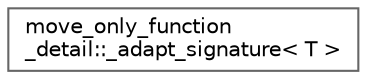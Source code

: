 digraph "类继承关系图"
{
 // LATEX_PDF_SIZE
  bgcolor="transparent";
  edge [fontname=Helvetica,fontsize=10,labelfontname=Helvetica,labelfontsize=10];
  node [fontname=Helvetica,fontsize=10,shape=box,height=0.2,width=0.4];
  rankdir="LR";
  Node0 [id="Node000000",label="move_only_function\l_detail::_adapt_signature\< T \>",height=0.2,width=0.4,color="grey40", fillcolor="white", style="filled",URL="$structmove__only__function__detail_1_1__adapt__signature.html",tooltip=" "];
}
